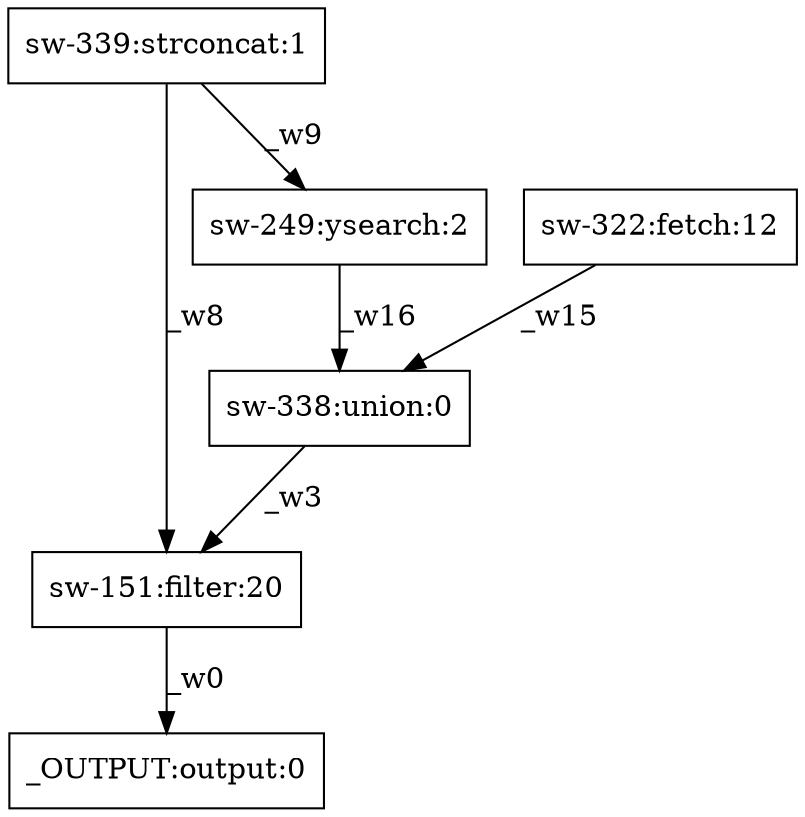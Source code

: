 digraph test1 { node [shape=box] "_OUTPUT" [label="_OUTPUT:output:0"];"sw-151" [label="sw-151:filter:20"];"sw-249" [label="sw-249:ysearch:2"];"sw-339" [label="sw-339:strconcat:1"];"sw-322" [label="sw-322:fetch:12"];"sw-338" [label="sw-338:union:0"];"sw-151" -> "_OUTPUT" [label="_w0"];"sw-338" -> "sw-151" [label="_w3"];"sw-322" -> "sw-338" [label="_w15"];"sw-249" -> "sw-338" [label="_w16"];"sw-339" -> "sw-151" [label="_w8"];"sw-339" -> "sw-249" [label="_w9"];}